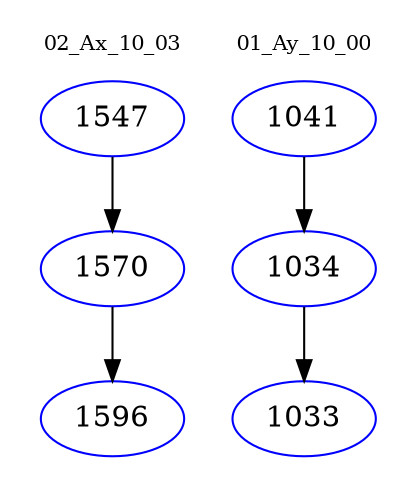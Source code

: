 digraph{
subgraph cluster_0 {
color = white
label = "02_Ax_10_03";
fontsize=10;
T0_1547 [label="1547", color="blue"]
T0_1547 -> T0_1570 [color="black"]
T0_1570 [label="1570", color="blue"]
T0_1570 -> T0_1596 [color="black"]
T0_1596 [label="1596", color="blue"]
}
subgraph cluster_1 {
color = white
label = "01_Ay_10_00";
fontsize=10;
T1_1041 [label="1041", color="blue"]
T1_1041 -> T1_1034 [color="black"]
T1_1034 [label="1034", color="blue"]
T1_1034 -> T1_1033 [color="black"]
T1_1033 [label="1033", color="blue"]
}
}
